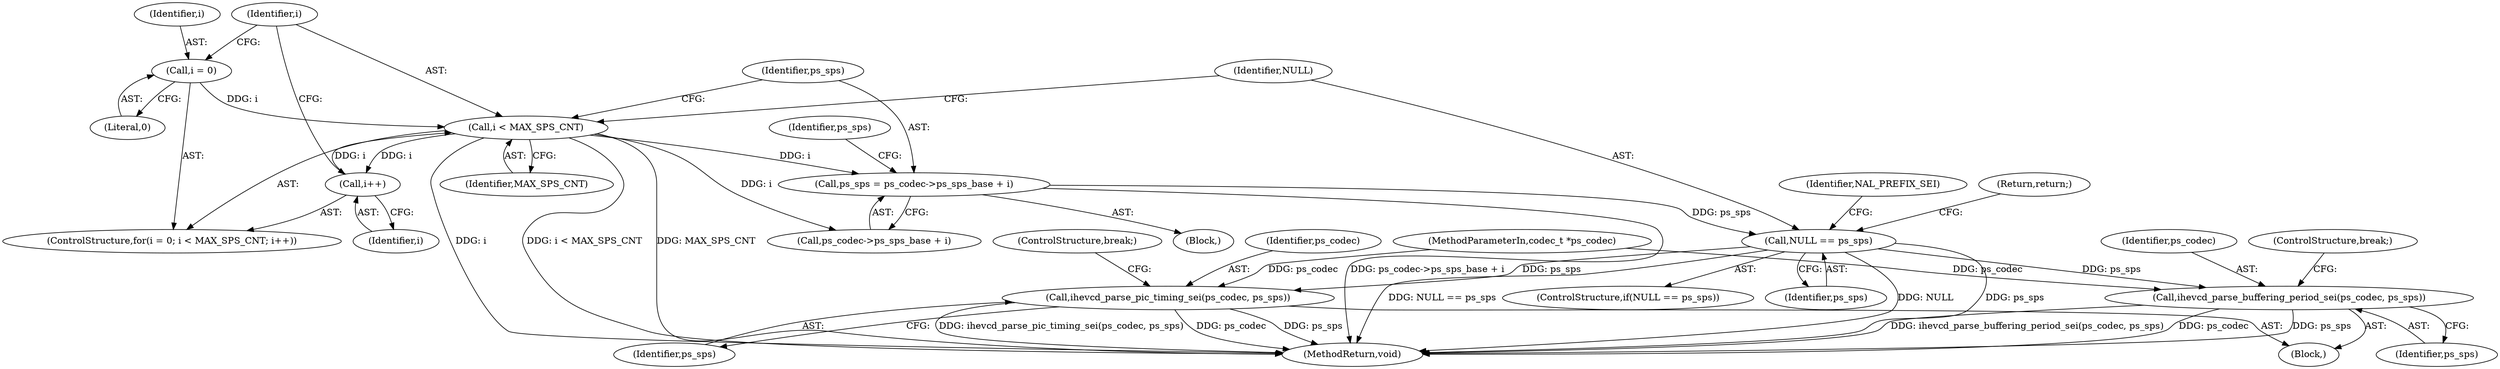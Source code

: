 digraph "0_Android_9f0fb67540d2259e4930d9bd5f1a1a6fb95af862@integer" {
"1000139" [label="(Call,ps_sps = ps_codec->ps_sps_base + i)"];
"1000133" [label="(Call,i < MAX_SPS_CNT)"];
"1000136" [label="(Call,i++)"];
"1000130" [label="(Call,i = 0)"];
"1000153" [label="(Call,NULL == ps_sps)"];
"1000174" [label="(Call,ihevcd_parse_buffering_period_sei(ps_codec, ps_sps))"];
"1000186" [label="(Call,ihevcd_parse_pic_timing_sei(ps_codec, ps_sps))"];
"1000130" [label="(Call,i = 0)"];
"1000139" [label="(Call,ps_sps = ps_codec->ps_sps_base + i)"];
"1000129" [label="(ControlStructure,for(i = 0; i < MAX_SPS_CNT; i++))"];
"1000175" [label="(Identifier,ps_codec)"];
"1000165" [label="(Block,)"];
"1000160" [label="(Identifier,NAL_PREFIX_SEI)"];
"1000132" [label="(Literal,0)"];
"1000157" [label="(Return,return;)"];
"1000134" [label="(Identifier,i)"];
"1000140" [label="(Identifier,ps_sps)"];
"1000155" [label="(Identifier,ps_sps)"];
"1000104" [label="(MethodParameterIn,codec_t *ps_codec)"];
"1000189" [label="(ControlStructure,break;)"];
"1000153" [label="(Call,NULL == ps_sps)"];
"1000186" [label="(Call,ihevcd_parse_pic_timing_sei(ps_codec, ps_sps))"];
"1000141" [label="(Call,ps_codec->ps_sps_base + i)"];
"1000174" [label="(Call,ihevcd_parse_buffering_period_sei(ps_codec, ps_sps))"];
"1000352" [label="(MethodReturn,void)"];
"1000176" [label="(Identifier,ps_sps)"];
"1000135" [label="(Identifier,MAX_SPS_CNT)"];
"1000136" [label="(Call,i++)"];
"1000133" [label="(Call,i < MAX_SPS_CNT)"];
"1000187" [label="(Identifier,ps_codec)"];
"1000188" [label="(Identifier,ps_sps)"];
"1000152" [label="(ControlStructure,if(NULL == ps_sps))"];
"1000177" [label="(ControlStructure,break;)"];
"1000138" [label="(Block,)"];
"1000131" [label="(Identifier,i)"];
"1000137" [label="(Identifier,i)"];
"1000148" [label="(Identifier,ps_sps)"];
"1000154" [label="(Identifier,NULL)"];
"1000139" -> "1000138"  [label="AST: "];
"1000139" -> "1000141"  [label="CFG: "];
"1000140" -> "1000139"  [label="AST: "];
"1000141" -> "1000139"  [label="AST: "];
"1000148" -> "1000139"  [label="CFG: "];
"1000139" -> "1000352"  [label="DDG: ps_codec->ps_sps_base + i"];
"1000133" -> "1000139"  [label="DDG: i"];
"1000139" -> "1000153"  [label="DDG: ps_sps"];
"1000133" -> "1000129"  [label="AST: "];
"1000133" -> "1000135"  [label="CFG: "];
"1000134" -> "1000133"  [label="AST: "];
"1000135" -> "1000133"  [label="AST: "];
"1000140" -> "1000133"  [label="CFG: "];
"1000154" -> "1000133"  [label="CFG: "];
"1000133" -> "1000352"  [label="DDG: i"];
"1000133" -> "1000352"  [label="DDG: i < MAX_SPS_CNT"];
"1000133" -> "1000352"  [label="DDG: MAX_SPS_CNT"];
"1000136" -> "1000133"  [label="DDG: i"];
"1000130" -> "1000133"  [label="DDG: i"];
"1000133" -> "1000136"  [label="DDG: i"];
"1000133" -> "1000141"  [label="DDG: i"];
"1000136" -> "1000129"  [label="AST: "];
"1000136" -> "1000137"  [label="CFG: "];
"1000137" -> "1000136"  [label="AST: "];
"1000134" -> "1000136"  [label="CFG: "];
"1000130" -> "1000129"  [label="AST: "];
"1000130" -> "1000132"  [label="CFG: "];
"1000131" -> "1000130"  [label="AST: "];
"1000132" -> "1000130"  [label="AST: "];
"1000134" -> "1000130"  [label="CFG: "];
"1000153" -> "1000152"  [label="AST: "];
"1000153" -> "1000155"  [label="CFG: "];
"1000154" -> "1000153"  [label="AST: "];
"1000155" -> "1000153"  [label="AST: "];
"1000157" -> "1000153"  [label="CFG: "];
"1000160" -> "1000153"  [label="CFG: "];
"1000153" -> "1000352"  [label="DDG: ps_sps"];
"1000153" -> "1000352"  [label="DDG: NULL == ps_sps"];
"1000153" -> "1000352"  [label="DDG: NULL"];
"1000153" -> "1000174"  [label="DDG: ps_sps"];
"1000153" -> "1000186"  [label="DDG: ps_sps"];
"1000174" -> "1000165"  [label="AST: "];
"1000174" -> "1000176"  [label="CFG: "];
"1000175" -> "1000174"  [label="AST: "];
"1000176" -> "1000174"  [label="AST: "];
"1000177" -> "1000174"  [label="CFG: "];
"1000174" -> "1000352"  [label="DDG: ps_sps"];
"1000174" -> "1000352"  [label="DDG: ihevcd_parse_buffering_period_sei(ps_codec, ps_sps)"];
"1000174" -> "1000352"  [label="DDG: ps_codec"];
"1000104" -> "1000174"  [label="DDG: ps_codec"];
"1000186" -> "1000165"  [label="AST: "];
"1000186" -> "1000188"  [label="CFG: "];
"1000187" -> "1000186"  [label="AST: "];
"1000188" -> "1000186"  [label="AST: "];
"1000189" -> "1000186"  [label="CFG: "];
"1000186" -> "1000352"  [label="DDG: ps_sps"];
"1000186" -> "1000352"  [label="DDG: ihevcd_parse_pic_timing_sei(ps_codec, ps_sps)"];
"1000186" -> "1000352"  [label="DDG: ps_codec"];
"1000104" -> "1000186"  [label="DDG: ps_codec"];
}
